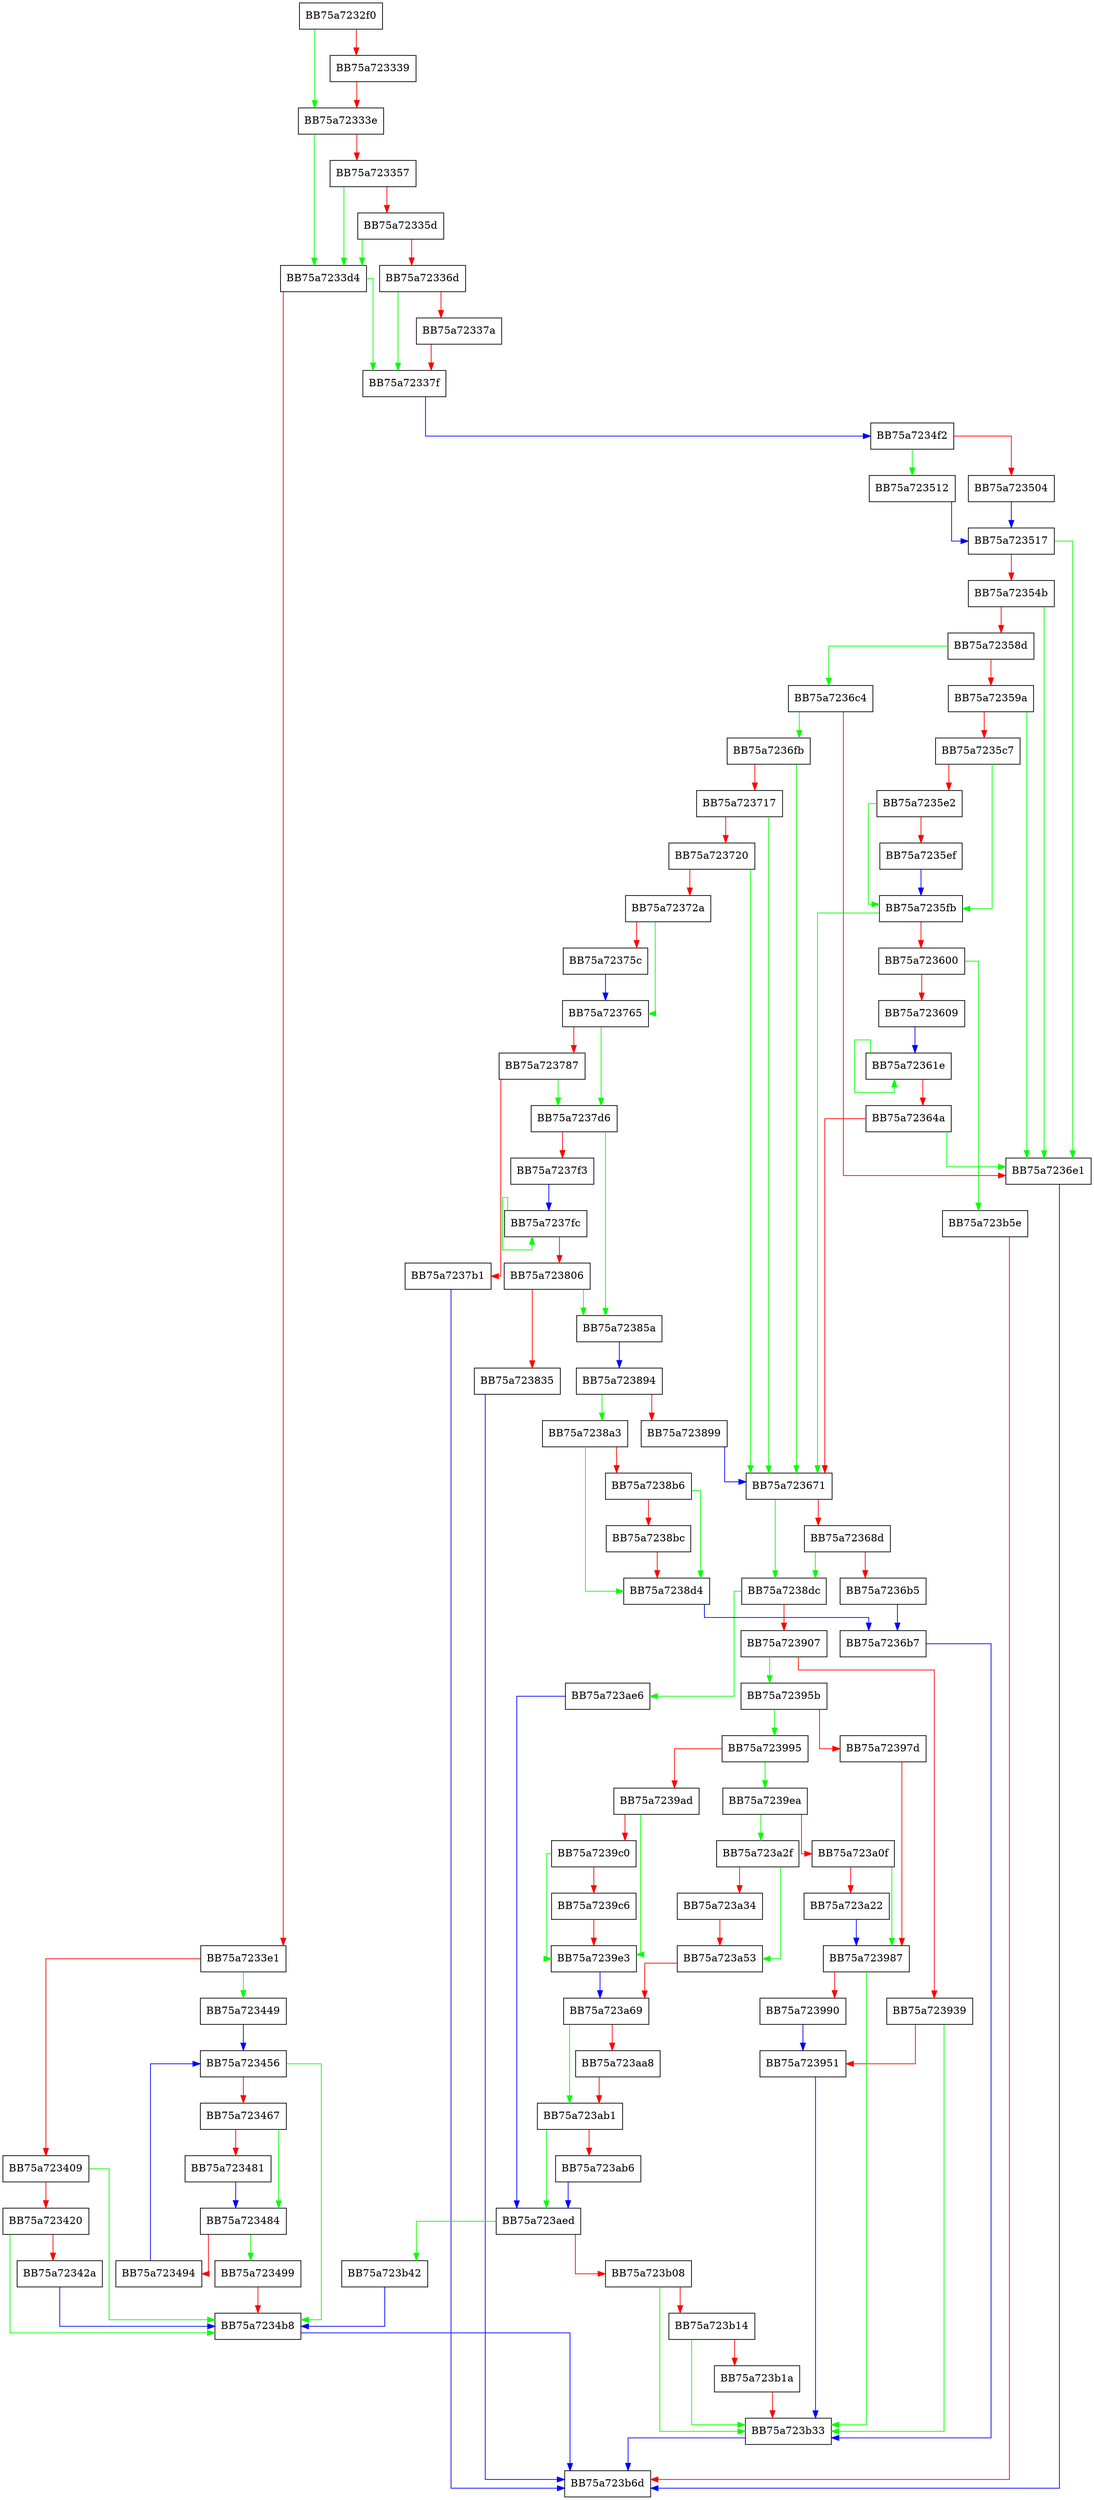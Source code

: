 digraph Spynet {
  node [shape="box"];
  graph [splines=ortho];
  BB75a7232f0 -> BB75a72333e [color="green"];
  BB75a7232f0 -> BB75a723339 [color="red"];
  BB75a723339 -> BB75a72333e [color="red"];
  BB75a72333e -> BB75a7233d4 [color="green"];
  BB75a72333e -> BB75a723357 [color="red"];
  BB75a723357 -> BB75a7233d4 [color="green"];
  BB75a723357 -> BB75a72335d [color="red"];
  BB75a72335d -> BB75a7233d4 [color="green"];
  BB75a72335d -> BB75a72336d [color="red"];
  BB75a72336d -> BB75a72337f [color="green"];
  BB75a72336d -> BB75a72337a [color="red"];
  BB75a72337a -> BB75a72337f [color="red"];
  BB75a72337f -> BB75a7234f2 [color="blue"];
  BB75a7233d4 -> BB75a72337f [color="green"];
  BB75a7233d4 -> BB75a7233e1 [color="red"];
  BB75a7233e1 -> BB75a723449 [color="green"];
  BB75a7233e1 -> BB75a723409 [color="red"];
  BB75a723409 -> BB75a7234b8 [color="green"];
  BB75a723409 -> BB75a723420 [color="red"];
  BB75a723420 -> BB75a7234b8 [color="green"];
  BB75a723420 -> BB75a72342a [color="red"];
  BB75a72342a -> BB75a7234b8 [color="blue"];
  BB75a723449 -> BB75a723456 [color="blue"];
  BB75a723456 -> BB75a7234b8 [color="green"];
  BB75a723456 -> BB75a723467 [color="red"];
  BB75a723467 -> BB75a723484 [color="green"];
  BB75a723467 -> BB75a723481 [color="red"];
  BB75a723481 -> BB75a723484 [color="blue"];
  BB75a723484 -> BB75a723499 [color="green"];
  BB75a723484 -> BB75a723494 [color="red"];
  BB75a723494 -> BB75a723456 [color="blue"];
  BB75a723499 -> BB75a7234b8 [color="red"];
  BB75a7234b8 -> BB75a723b6d [color="blue"];
  BB75a7234f2 -> BB75a723512 [color="green"];
  BB75a7234f2 -> BB75a723504 [color="red"];
  BB75a723504 -> BB75a723517 [color="blue"];
  BB75a723512 -> BB75a723517 [color="blue"];
  BB75a723517 -> BB75a7236e1 [color="green"];
  BB75a723517 -> BB75a72354b [color="red"];
  BB75a72354b -> BB75a7236e1 [color="green"];
  BB75a72354b -> BB75a72358d [color="red"];
  BB75a72358d -> BB75a7236c4 [color="green"];
  BB75a72358d -> BB75a72359a [color="red"];
  BB75a72359a -> BB75a7236e1 [color="green"];
  BB75a72359a -> BB75a7235c7 [color="red"];
  BB75a7235c7 -> BB75a7235fb [color="green"];
  BB75a7235c7 -> BB75a7235e2 [color="red"];
  BB75a7235e2 -> BB75a7235fb [color="green"];
  BB75a7235e2 -> BB75a7235ef [color="red"];
  BB75a7235ef -> BB75a7235fb [color="blue"];
  BB75a7235fb -> BB75a723671 [color="green"];
  BB75a7235fb -> BB75a723600 [color="red"];
  BB75a723600 -> BB75a723b5e [color="green"];
  BB75a723600 -> BB75a723609 [color="red"];
  BB75a723609 -> BB75a72361e [color="blue"];
  BB75a72361e -> BB75a72361e [color="green"];
  BB75a72361e -> BB75a72364a [color="red"];
  BB75a72364a -> BB75a7236e1 [color="green"];
  BB75a72364a -> BB75a723671 [color="red"];
  BB75a723671 -> BB75a7238dc [color="green"];
  BB75a723671 -> BB75a72368d [color="red"];
  BB75a72368d -> BB75a7238dc [color="green"];
  BB75a72368d -> BB75a7236b5 [color="red"];
  BB75a7236b5 -> BB75a7236b7 [color="blue"];
  BB75a7236b7 -> BB75a723b33 [color="blue"];
  BB75a7236c4 -> BB75a7236fb [color="green"];
  BB75a7236c4 -> BB75a7236e1 [color="red"];
  BB75a7236e1 -> BB75a723b6d [color="blue"];
  BB75a7236fb -> BB75a723671 [color="green"];
  BB75a7236fb -> BB75a723717 [color="red"];
  BB75a723717 -> BB75a723671 [color="green"];
  BB75a723717 -> BB75a723720 [color="red"];
  BB75a723720 -> BB75a723671 [color="green"];
  BB75a723720 -> BB75a72372a [color="red"];
  BB75a72372a -> BB75a723765 [color="green"];
  BB75a72372a -> BB75a72375c [color="red"];
  BB75a72375c -> BB75a723765 [color="blue"];
  BB75a723765 -> BB75a7237d6 [color="green"];
  BB75a723765 -> BB75a723787 [color="red"];
  BB75a723787 -> BB75a7237d6 [color="green"];
  BB75a723787 -> BB75a7237b1 [color="red"];
  BB75a7237b1 -> BB75a723b6d [color="blue"];
  BB75a7237d6 -> BB75a72385a [color="green"];
  BB75a7237d6 -> BB75a7237f3 [color="red"];
  BB75a7237f3 -> BB75a7237fc [color="blue"];
  BB75a7237fc -> BB75a7237fc [color="green"];
  BB75a7237fc -> BB75a723806 [color="red"];
  BB75a723806 -> BB75a72385a [color="green"];
  BB75a723806 -> BB75a723835 [color="red"];
  BB75a723835 -> BB75a723b6d [color="blue"];
  BB75a72385a -> BB75a723894 [color="blue"];
  BB75a723894 -> BB75a7238a3 [color="green"];
  BB75a723894 -> BB75a723899 [color="red"];
  BB75a723899 -> BB75a723671 [color="blue"];
  BB75a7238a3 -> BB75a7238d4 [color="green"];
  BB75a7238a3 -> BB75a7238b6 [color="red"];
  BB75a7238b6 -> BB75a7238d4 [color="green"];
  BB75a7238b6 -> BB75a7238bc [color="red"];
  BB75a7238bc -> BB75a7238d4 [color="red"];
  BB75a7238d4 -> BB75a7236b7 [color="blue"];
  BB75a7238dc -> BB75a723ae6 [color="green"];
  BB75a7238dc -> BB75a723907 [color="red"];
  BB75a723907 -> BB75a72395b [color="green"];
  BB75a723907 -> BB75a723939 [color="red"];
  BB75a723939 -> BB75a723b33 [color="green"];
  BB75a723939 -> BB75a723951 [color="red"];
  BB75a723951 -> BB75a723b33 [color="blue"];
  BB75a72395b -> BB75a723995 [color="green"];
  BB75a72395b -> BB75a72397d [color="red"];
  BB75a72397d -> BB75a723987 [color="red"];
  BB75a723987 -> BB75a723b33 [color="green"];
  BB75a723987 -> BB75a723990 [color="red"];
  BB75a723990 -> BB75a723951 [color="blue"];
  BB75a723995 -> BB75a7239ea [color="green"];
  BB75a723995 -> BB75a7239ad [color="red"];
  BB75a7239ad -> BB75a7239e3 [color="green"];
  BB75a7239ad -> BB75a7239c0 [color="red"];
  BB75a7239c0 -> BB75a7239e3 [color="green"];
  BB75a7239c0 -> BB75a7239c6 [color="red"];
  BB75a7239c6 -> BB75a7239e3 [color="red"];
  BB75a7239e3 -> BB75a723a69 [color="blue"];
  BB75a7239ea -> BB75a723a2f [color="green"];
  BB75a7239ea -> BB75a723a0f [color="red"];
  BB75a723a0f -> BB75a723987 [color="green"];
  BB75a723a0f -> BB75a723a22 [color="red"];
  BB75a723a22 -> BB75a723987 [color="blue"];
  BB75a723a2f -> BB75a723a53 [color="green"];
  BB75a723a2f -> BB75a723a34 [color="red"];
  BB75a723a34 -> BB75a723a53 [color="red"];
  BB75a723a53 -> BB75a723a69 [color="red"];
  BB75a723a69 -> BB75a723ab1 [color="green"];
  BB75a723a69 -> BB75a723aa8 [color="red"];
  BB75a723aa8 -> BB75a723ab1 [color="red"];
  BB75a723ab1 -> BB75a723aed [color="green"];
  BB75a723ab1 -> BB75a723ab6 [color="red"];
  BB75a723ab6 -> BB75a723aed [color="blue"];
  BB75a723ae6 -> BB75a723aed [color="blue"];
  BB75a723aed -> BB75a723b42 [color="green"];
  BB75a723aed -> BB75a723b08 [color="red"];
  BB75a723b08 -> BB75a723b33 [color="green"];
  BB75a723b08 -> BB75a723b14 [color="red"];
  BB75a723b14 -> BB75a723b33 [color="green"];
  BB75a723b14 -> BB75a723b1a [color="red"];
  BB75a723b1a -> BB75a723b33 [color="red"];
  BB75a723b33 -> BB75a723b6d [color="blue"];
  BB75a723b42 -> BB75a7234b8 [color="blue"];
  BB75a723b5e -> BB75a723b6d [color="red"];
}